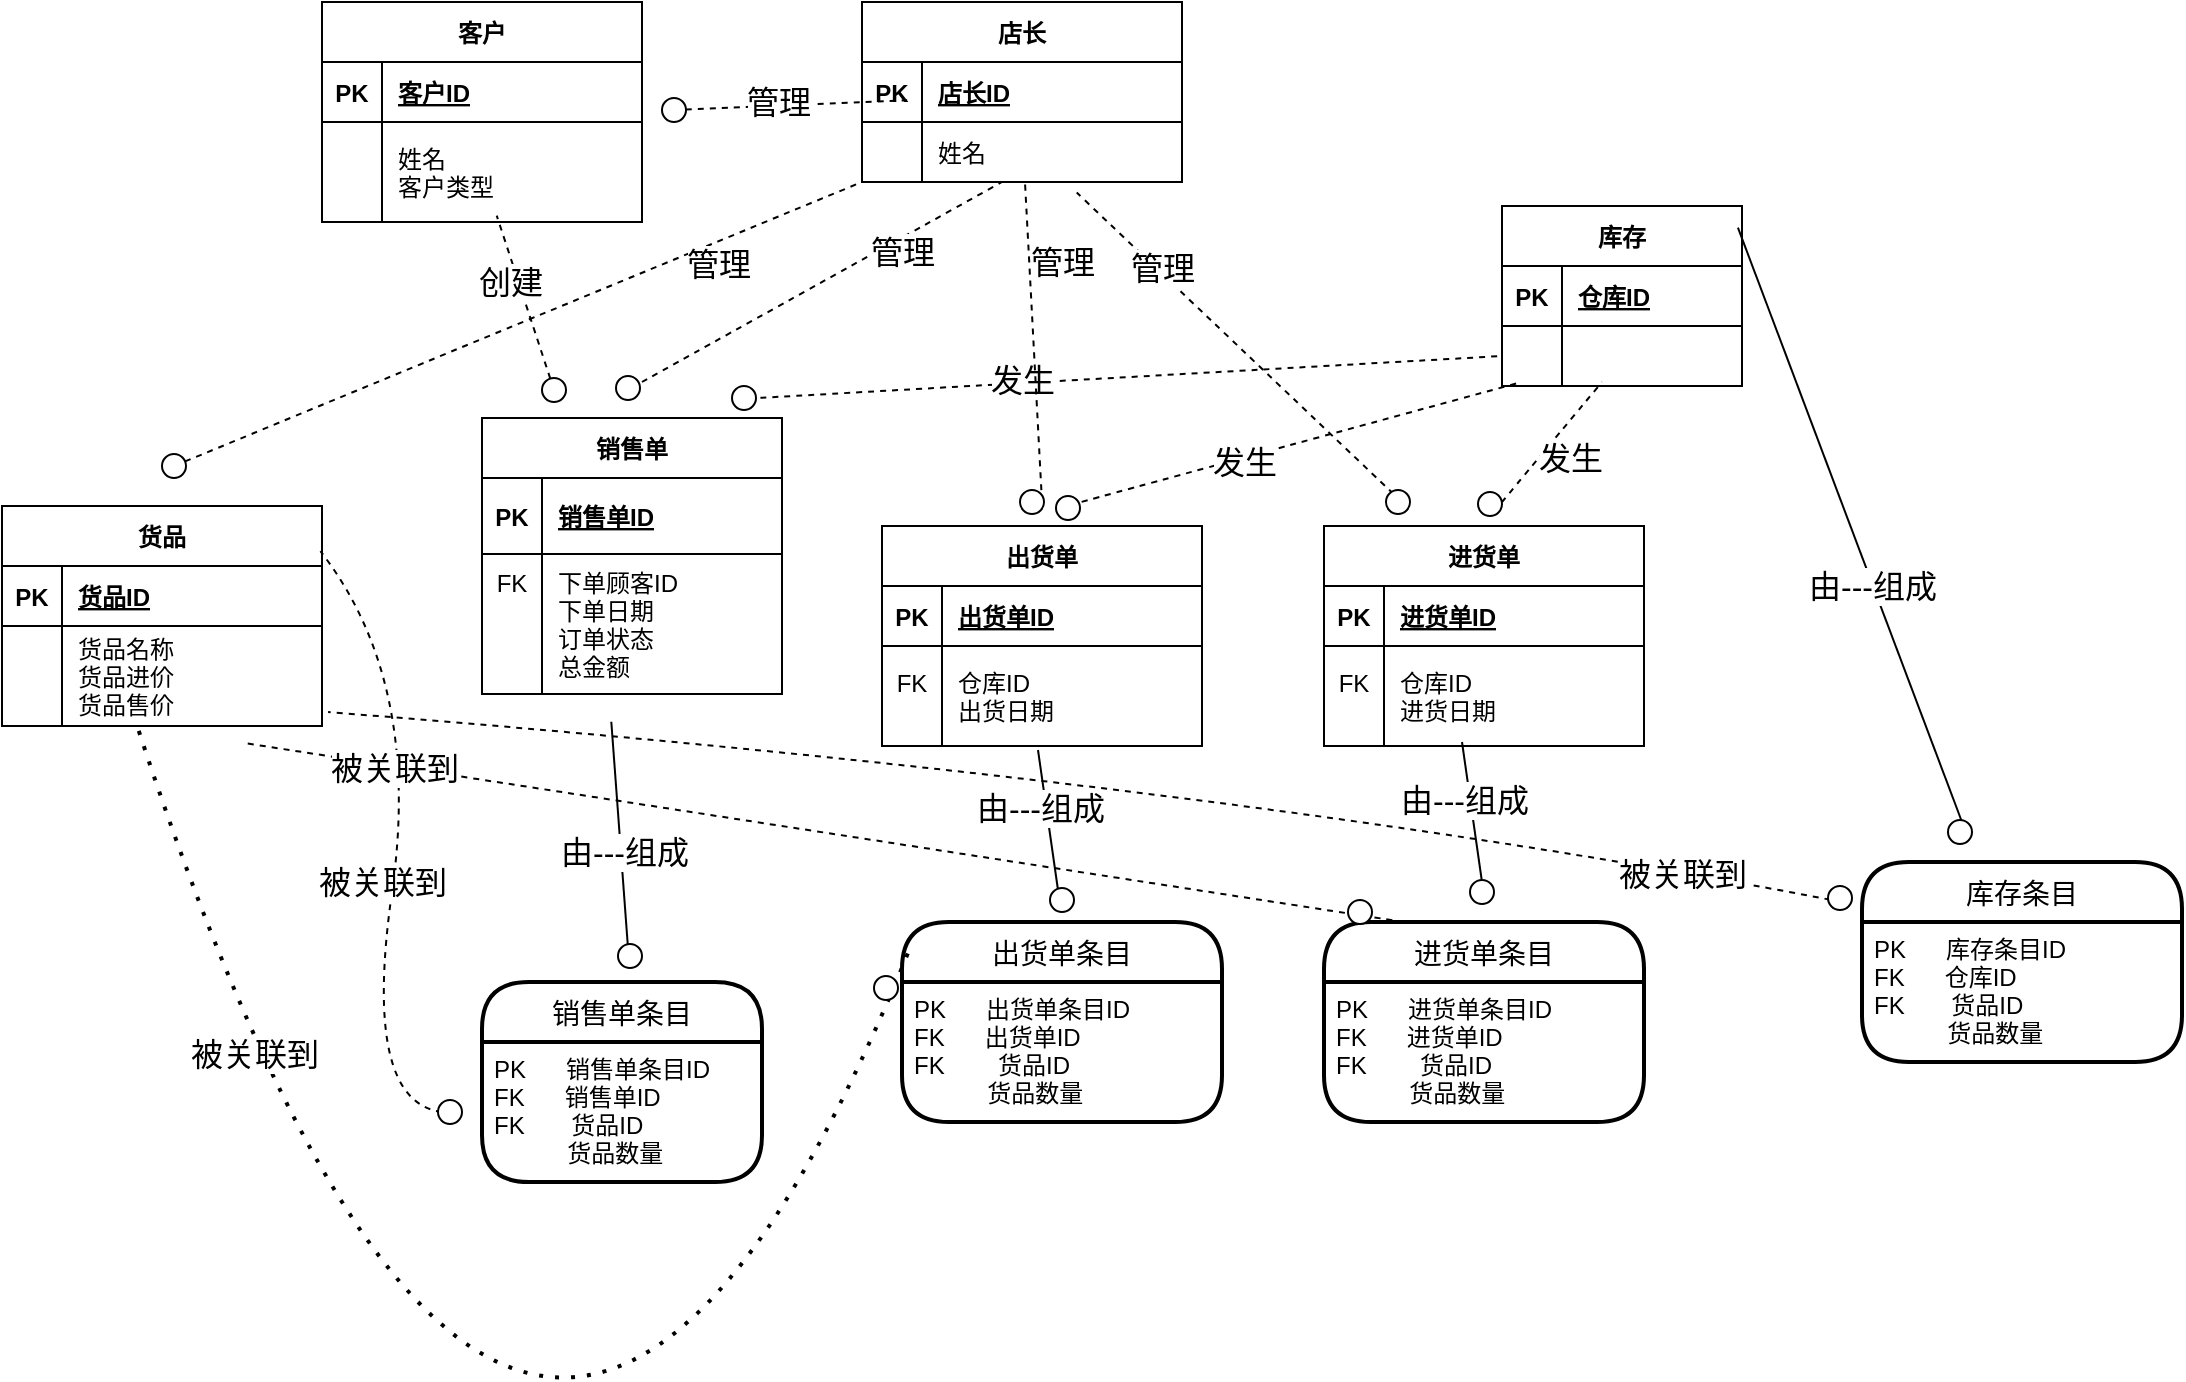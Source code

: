 <mxfile version="21.0.6" type="device"><diagram id="R2lEEEUBdFMjLlhIrx00" name="Page-1"><mxGraphModel dx="2332" dy="728" grid="1" gridSize="10" guides="1" tooltips="1" connect="1" arrows="1" fold="1" page="1" pageScale="1" pageWidth="850" pageHeight="1100" math="0" shadow="0" extFonts="Permanent Marker^https://fonts.googleapis.com/css?family=Permanent+Marker"><root><mxCell id="0"/><mxCell id="1" parent="0"/><mxCell id="C-vyLk0tnHw3VtMMgP7b-23" value="客户" style="shape=table;startSize=30;container=1;collapsible=1;childLayout=tableLayout;fixedRows=1;rowLines=0;fontStyle=1;align=center;resizeLast=1;" parent="1" vertex="1"><mxGeometry x="-90" y="20" width="160" height="110" as="geometry"/></mxCell><mxCell id="C-vyLk0tnHw3VtMMgP7b-24" value="" style="shape=partialRectangle;collapsible=0;dropTarget=0;pointerEvents=0;fillColor=none;points=[[0,0.5],[1,0.5]];portConstraint=eastwest;top=0;left=0;right=0;bottom=1;" parent="C-vyLk0tnHw3VtMMgP7b-23" vertex="1"><mxGeometry y="30" width="160" height="30" as="geometry"/></mxCell><mxCell id="C-vyLk0tnHw3VtMMgP7b-25" value="PK" style="shape=partialRectangle;overflow=hidden;connectable=0;fillColor=none;top=0;left=0;bottom=0;right=0;fontStyle=1;" parent="C-vyLk0tnHw3VtMMgP7b-24" vertex="1"><mxGeometry width="30" height="30" as="geometry"><mxRectangle width="30" height="30" as="alternateBounds"/></mxGeometry></mxCell><mxCell id="C-vyLk0tnHw3VtMMgP7b-26" value="客户ID" style="shape=partialRectangle;overflow=hidden;connectable=0;fillColor=none;top=0;left=0;bottom=0;right=0;align=left;spacingLeft=6;fontStyle=5;" parent="C-vyLk0tnHw3VtMMgP7b-24" vertex="1"><mxGeometry x="30" width="130" height="30" as="geometry"><mxRectangle width="130" height="30" as="alternateBounds"/></mxGeometry></mxCell><mxCell id="C-vyLk0tnHw3VtMMgP7b-27" value="" style="shape=partialRectangle;collapsible=0;dropTarget=0;pointerEvents=0;fillColor=none;points=[[0,0.5],[1,0.5]];portConstraint=eastwest;top=0;left=0;right=0;bottom=0;" parent="C-vyLk0tnHw3VtMMgP7b-23" vertex="1"><mxGeometry y="60" width="160" height="50" as="geometry"/></mxCell><mxCell id="C-vyLk0tnHw3VtMMgP7b-28" value="" style="shape=partialRectangle;overflow=hidden;connectable=0;fillColor=none;top=0;left=0;bottom=0;right=0;" parent="C-vyLk0tnHw3VtMMgP7b-27" vertex="1"><mxGeometry width="30" height="50" as="geometry"><mxRectangle width="30" height="50" as="alternateBounds"/></mxGeometry></mxCell><mxCell id="C-vyLk0tnHw3VtMMgP7b-29" value="姓名&#10;客户类型" style="shape=partialRectangle;overflow=hidden;connectable=0;fillColor=none;top=0;left=0;bottom=0;right=0;align=left;spacingLeft=6;" parent="C-vyLk0tnHw3VtMMgP7b-27" vertex="1"><mxGeometry x="30" width="130" height="50" as="geometry"><mxRectangle width="130" height="50" as="alternateBounds"/></mxGeometry></mxCell><mxCell id="9I0Iwtu_JgPCxbOSH_sj-4" value="店长" style="shape=table;startSize=30;container=1;collapsible=1;childLayout=tableLayout;fixedRows=1;rowLines=0;fontStyle=1;align=center;resizeLast=1;" parent="1" vertex="1"><mxGeometry x="180" y="20" width="160" height="90" as="geometry"/></mxCell><mxCell id="9I0Iwtu_JgPCxbOSH_sj-5" value="" style="shape=partialRectangle;collapsible=0;dropTarget=0;pointerEvents=0;fillColor=none;points=[[0,0.5],[1,0.5]];portConstraint=eastwest;top=0;left=0;right=0;bottom=1;" parent="9I0Iwtu_JgPCxbOSH_sj-4" vertex="1"><mxGeometry y="30" width="160" height="30" as="geometry"/></mxCell><mxCell id="9I0Iwtu_JgPCxbOSH_sj-6" value="PK" style="shape=partialRectangle;overflow=hidden;connectable=0;fillColor=none;top=0;left=0;bottom=0;right=0;fontStyle=1;" parent="9I0Iwtu_JgPCxbOSH_sj-5" vertex="1"><mxGeometry width="30" height="30" as="geometry"><mxRectangle width="30" height="30" as="alternateBounds"/></mxGeometry></mxCell><mxCell id="9I0Iwtu_JgPCxbOSH_sj-7" value="店长ID" style="shape=partialRectangle;overflow=hidden;connectable=0;fillColor=none;top=0;left=0;bottom=0;right=0;align=left;spacingLeft=6;fontStyle=5;" parent="9I0Iwtu_JgPCxbOSH_sj-5" vertex="1"><mxGeometry x="30" width="130" height="30" as="geometry"><mxRectangle width="130" height="30" as="alternateBounds"/></mxGeometry></mxCell><mxCell id="9I0Iwtu_JgPCxbOSH_sj-8" value="" style="shape=partialRectangle;collapsible=0;dropTarget=0;pointerEvents=0;fillColor=none;points=[[0,0.5],[1,0.5]];portConstraint=eastwest;top=0;left=0;right=0;bottom=0;" parent="9I0Iwtu_JgPCxbOSH_sj-4" vertex="1"><mxGeometry y="60" width="160" height="30" as="geometry"/></mxCell><mxCell id="9I0Iwtu_JgPCxbOSH_sj-9" value="" style="shape=partialRectangle;overflow=hidden;connectable=0;fillColor=none;top=0;left=0;bottom=0;right=0;" parent="9I0Iwtu_JgPCxbOSH_sj-8" vertex="1"><mxGeometry width="30" height="30" as="geometry"><mxRectangle width="30" height="30" as="alternateBounds"/></mxGeometry></mxCell><mxCell id="9I0Iwtu_JgPCxbOSH_sj-10" value="姓名" style="shape=partialRectangle;overflow=hidden;connectable=0;fillColor=none;top=0;left=0;bottom=0;right=0;align=left;spacingLeft=6;" parent="9I0Iwtu_JgPCxbOSH_sj-8" vertex="1"><mxGeometry x="30" width="130" height="30" as="geometry"><mxRectangle width="130" height="30" as="alternateBounds"/></mxGeometry></mxCell><mxCell id="9I0Iwtu_JgPCxbOSH_sj-11" value="库存" style="shape=table;startSize=30;container=1;collapsible=1;childLayout=tableLayout;fixedRows=1;rowLines=0;fontStyle=1;align=center;resizeLast=1;" parent="1" vertex="1"><mxGeometry x="500" y="122" width="120" height="90" as="geometry"/></mxCell><mxCell id="9I0Iwtu_JgPCxbOSH_sj-12" value="" style="shape=partialRectangle;collapsible=0;dropTarget=0;pointerEvents=0;fillColor=none;points=[[0,0.5],[1,0.5]];portConstraint=eastwest;top=0;left=0;right=0;bottom=1;" parent="9I0Iwtu_JgPCxbOSH_sj-11" vertex="1"><mxGeometry y="30" width="120" height="30" as="geometry"/></mxCell><mxCell id="9I0Iwtu_JgPCxbOSH_sj-13" value="PK" style="shape=partialRectangle;overflow=hidden;connectable=0;fillColor=none;top=0;left=0;bottom=0;right=0;fontStyle=1;" parent="9I0Iwtu_JgPCxbOSH_sj-12" vertex="1"><mxGeometry width="30" height="30" as="geometry"><mxRectangle width="30" height="30" as="alternateBounds"/></mxGeometry></mxCell><mxCell id="9I0Iwtu_JgPCxbOSH_sj-14" value="仓库ID" style="shape=partialRectangle;overflow=hidden;connectable=0;fillColor=none;top=0;left=0;bottom=0;right=0;align=left;spacingLeft=6;fontStyle=5;" parent="9I0Iwtu_JgPCxbOSH_sj-12" vertex="1"><mxGeometry x="30" width="90" height="30" as="geometry"><mxRectangle width="90" height="30" as="alternateBounds"/></mxGeometry></mxCell><mxCell id="9I0Iwtu_JgPCxbOSH_sj-15" value="" style="shape=partialRectangle;collapsible=0;dropTarget=0;pointerEvents=0;fillColor=none;points=[[0,0.5],[1,0.5]];portConstraint=eastwest;top=0;left=0;right=0;bottom=0;" parent="9I0Iwtu_JgPCxbOSH_sj-11" vertex="1"><mxGeometry y="60" width="120" height="30" as="geometry"/></mxCell><mxCell id="9I0Iwtu_JgPCxbOSH_sj-16" value="" style="shape=partialRectangle;overflow=hidden;connectable=0;fillColor=none;top=0;left=0;bottom=0;right=0;" parent="9I0Iwtu_JgPCxbOSH_sj-15" vertex="1"><mxGeometry width="30" height="30" as="geometry"><mxRectangle width="30" height="30" as="alternateBounds"/></mxGeometry></mxCell><mxCell id="9I0Iwtu_JgPCxbOSH_sj-17" value="" style="shape=partialRectangle;overflow=hidden;connectable=0;fillColor=none;top=0;left=0;bottom=0;right=0;align=left;spacingLeft=6;" parent="9I0Iwtu_JgPCxbOSH_sj-15" vertex="1"><mxGeometry x="30" width="90" height="30" as="geometry"><mxRectangle width="90" height="30" as="alternateBounds"/></mxGeometry></mxCell><mxCell id="9I0Iwtu_JgPCxbOSH_sj-48" value="库存条目" style="swimlane;childLayout=stackLayout;horizontal=1;startSize=30;horizontalStack=0;rounded=1;fontSize=14;fontStyle=0;strokeWidth=2;resizeParent=0;resizeLast=1;shadow=0;dashed=0;align=center;arcSize=26;" parent="1" vertex="1"><mxGeometry x="680" y="450" width="160" height="100" as="geometry"/></mxCell><mxCell id="9I0Iwtu_JgPCxbOSH_sj-49" value="PK      库存条目ID&#10;FK      仓库ID&#10;FK       货品ID&#10;           货品数量" style="align=left;strokeColor=none;fillColor=none;spacingLeft=4;fontSize=12;verticalAlign=top;resizable=0;rotatable=0;part=1;" parent="9I0Iwtu_JgPCxbOSH_sj-48" vertex="1"><mxGeometry y="30" width="160" height="70" as="geometry"/></mxCell><mxCell id="9I0Iwtu_JgPCxbOSH_sj-57" value="进货单条目" style="swimlane;childLayout=stackLayout;horizontal=1;startSize=30;horizontalStack=0;rounded=1;fontSize=14;fontStyle=0;strokeWidth=2;resizeParent=0;resizeLast=1;shadow=0;dashed=0;align=center;arcSize=26;" parent="1" vertex="1"><mxGeometry x="411" y="480" width="160" height="100" as="geometry"/></mxCell><mxCell id="9I0Iwtu_JgPCxbOSH_sj-58" value="PK      进货单条目ID&#10;FK      进货单ID&#10;FK        货品ID&#10;           货品数量" style="align=left;strokeColor=none;fillColor=none;spacingLeft=4;fontSize=12;verticalAlign=top;resizable=0;rotatable=0;part=1;" parent="9I0Iwtu_JgPCxbOSH_sj-57" vertex="1"><mxGeometry y="30" width="160" height="70" as="geometry"/></mxCell><mxCell id="9I0Iwtu_JgPCxbOSH_sj-61" value="出货单条目" style="swimlane;childLayout=stackLayout;horizontal=1;startSize=30;horizontalStack=0;rounded=1;fontSize=14;fontStyle=0;strokeWidth=2;resizeParent=0;resizeLast=1;shadow=0;dashed=0;align=center;arcSize=26;" parent="1" vertex="1"><mxGeometry x="200" y="480" width="160" height="100" as="geometry"/></mxCell><mxCell id="9I0Iwtu_JgPCxbOSH_sj-62" value="PK      出货单条目ID&#10;FK      出货单ID&#10;FK        货品ID&#10;           货品数量" style="align=left;strokeColor=none;fillColor=none;spacingLeft=4;fontSize=12;verticalAlign=top;resizable=0;rotatable=0;part=1;" parent="9I0Iwtu_JgPCxbOSH_sj-61" vertex="1"><mxGeometry y="30" width="160" height="70" as="geometry"/></mxCell><mxCell id="9I0Iwtu_JgPCxbOSH_sj-76" value="销售单条目" style="swimlane;childLayout=stackLayout;horizontal=1;startSize=30;horizontalStack=0;rounded=1;fontSize=14;fontStyle=0;strokeWidth=2;resizeParent=0;resizeLast=1;shadow=0;dashed=0;align=center;arcSize=26;" parent="1" vertex="1"><mxGeometry x="-10" y="510" width="140" height="100" as="geometry"/></mxCell><mxCell id="9I0Iwtu_JgPCxbOSH_sj-77" value="PK      销售单条目ID&#10;FK      销售单ID&#10;FK       货品ID&#10;           货品数量" style="align=left;strokeColor=none;fillColor=none;spacingLeft=4;fontSize=12;verticalAlign=top;resizable=0;rotatable=0;part=1;" parent="9I0Iwtu_JgPCxbOSH_sj-76" vertex="1"><mxGeometry y="30" width="140" height="70" as="geometry"/></mxCell><mxCell id="9I0Iwtu_JgPCxbOSH_sj-80" value="货品" style="shape=table;startSize=30;container=1;collapsible=1;childLayout=tableLayout;fixedRows=1;rowLines=0;fontStyle=1;align=center;resizeLast=1;" parent="1" vertex="1"><mxGeometry x="-250" y="272" width="160" height="110" as="geometry"/></mxCell><mxCell id="9I0Iwtu_JgPCxbOSH_sj-81" value="" style="shape=partialRectangle;collapsible=0;dropTarget=0;pointerEvents=0;fillColor=none;points=[[0,0.5],[1,0.5]];portConstraint=eastwest;top=0;left=0;right=0;bottom=1;" parent="9I0Iwtu_JgPCxbOSH_sj-80" vertex="1"><mxGeometry y="30" width="160" height="30" as="geometry"/></mxCell><mxCell id="9I0Iwtu_JgPCxbOSH_sj-82" value="PK" style="shape=partialRectangle;overflow=hidden;connectable=0;fillColor=none;top=0;left=0;bottom=0;right=0;fontStyle=1;" parent="9I0Iwtu_JgPCxbOSH_sj-81" vertex="1"><mxGeometry width="30" height="30" as="geometry"><mxRectangle width="30" height="30" as="alternateBounds"/></mxGeometry></mxCell><mxCell id="9I0Iwtu_JgPCxbOSH_sj-83" value="货品ID" style="shape=partialRectangle;overflow=hidden;connectable=0;fillColor=none;top=0;left=0;bottom=0;right=0;align=left;spacingLeft=6;fontStyle=5;" parent="9I0Iwtu_JgPCxbOSH_sj-81" vertex="1"><mxGeometry x="30" width="130" height="30" as="geometry"><mxRectangle width="130" height="30" as="alternateBounds"/></mxGeometry></mxCell><mxCell id="9I0Iwtu_JgPCxbOSH_sj-84" value="" style="shape=partialRectangle;collapsible=0;dropTarget=0;pointerEvents=0;fillColor=none;points=[[0,0.5],[1,0.5]];portConstraint=eastwest;top=0;left=0;right=0;bottom=0;" parent="9I0Iwtu_JgPCxbOSH_sj-80" vertex="1"><mxGeometry y="60" width="160" height="50" as="geometry"/></mxCell><mxCell id="9I0Iwtu_JgPCxbOSH_sj-85" value="" style="shape=partialRectangle;overflow=hidden;connectable=0;fillColor=none;top=0;left=0;bottom=0;right=0;" parent="9I0Iwtu_JgPCxbOSH_sj-84" vertex="1"><mxGeometry width="30" height="50" as="geometry"><mxRectangle width="30" height="50" as="alternateBounds"/></mxGeometry></mxCell><mxCell id="9I0Iwtu_JgPCxbOSH_sj-86" value="货品名称&#10;货品进价&#10;货品售价" style="shape=partialRectangle;overflow=hidden;connectable=0;fillColor=none;top=0;left=0;bottom=0;right=0;align=left;spacingLeft=6;" parent="9I0Iwtu_JgPCxbOSH_sj-84" vertex="1"><mxGeometry x="30" width="130" height="50" as="geometry"><mxRectangle width="130" height="50" as="alternateBounds"/></mxGeometry></mxCell><mxCell id="9I0Iwtu_JgPCxbOSH_sj-91" value="销售单" style="shape=table;startSize=30;container=1;collapsible=1;childLayout=tableLayout;fixedRows=1;rowLines=0;fontStyle=1;align=center;resizeLast=1;" parent="1" vertex="1"><mxGeometry x="-10" y="228" width="150" height="138" as="geometry"/></mxCell><mxCell id="9I0Iwtu_JgPCxbOSH_sj-92" value="" style="shape=partialRectangle;collapsible=0;dropTarget=0;pointerEvents=0;fillColor=none;points=[[0,0.5],[1,0.5]];portConstraint=eastwest;top=0;left=0;right=0;bottom=1;" parent="9I0Iwtu_JgPCxbOSH_sj-91" vertex="1"><mxGeometry y="30" width="150" height="38" as="geometry"/></mxCell><mxCell id="9I0Iwtu_JgPCxbOSH_sj-93" value="PK" style="shape=partialRectangle;overflow=hidden;connectable=0;fillColor=none;top=0;left=0;bottom=0;right=0;fontStyle=1;" parent="9I0Iwtu_JgPCxbOSH_sj-92" vertex="1"><mxGeometry width="30" height="38" as="geometry"><mxRectangle width="30" height="38" as="alternateBounds"/></mxGeometry></mxCell><mxCell id="9I0Iwtu_JgPCxbOSH_sj-94" value="销售单ID" style="shape=partialRectangle;overflow=hidden;connectable=0;fillColor=none;top=0;left=0;bottom=0;right=0;align=left;spacingLeft=6;fontStyle=5;" parent="9I0Iwtu_JgPCxbOSH_sj-92" vertex="1"><mxGeometry x="30" width="120" height="38" as="geometry"><mxRectangle width="120" height="38" as="alternateBounds"/></mxGeometry></mxCell><mxCell id="9I0Iwtu_JgPCxbOSH_sj-95" value="" style="shape=partialRectangle;collapsible=0;dropTarget=0;pointerEvents=0;fillColor=none;points=[[0,0.5],[1,0.5]];portConstraint=eastwest;top=0;left=0;right=0;bottom=0;" parent="9I0Iwtu_JgPCxbOSH_sj-91" vertex="1"><mxGeometry y="68" width="150" height="70" as="geometry"/></mxCell><mxCell id="9I0Iwtu_JgPCxbOSH_sj-96" value="FK&#10;&#10;&#10;" style="shape=partialRectangle;overflow=hidden;connectable=0;fillColor=none;top=0;left=0;bottom=0;right=0;" parent="9I0Iwtu_JgPCxbOSH_sj-95" vertex="1"><mxGeometry width="30" height="70" as="geometry"><mxRectangle width="30" height="70" as="alternateBounds"/></mxGeometry></mxCell><mxCell id="9I0Iwtu_JgPCxbOSH_sj-97" value="下单顾客ID&#10;下单日期&#10;订单状态&#10;总金额" style="shape=partialRectangle;overflow=hidden;connectable=0;fillColor=none;top=0;left=0;bottom=0;right=0;align=left;spacingLeft=6;" parent="9I0Iwtu_JgPCxbOSH_sj-95" vertex="1"><mxGeometry x="30" width="120" height="70" as="geometry"><mxRectangle width="120" height="70" as="alternateBounds"/></mxGeometry></mxCell><mxCell id="9I0Iwtu_JgPCxbOSH_sj-99" value="出货单" style="shape=table;startSize=30;container=1;collapsible=1;childLayout=tableLayout;fixedRows=1;rowLines=0;fontStyle=1;align=center;resizeLast=1;" parent="1" vertex="1"><mxGeometry x="190" y="282" width="160" height="110" as="geometry"/></mxCell><mxCell id="9I0Iwtu_JgPCxbOSH_sj-100" value="" style="shape=partialRectangle;collapsible=0;dropTarget=0;pointerEvents=0;fillColor=none;points=[[0,0.5],[1,0.5]];portConstraint=eastwest;top=0;left=0;right=0;bottom=1;" parent="9I0Iwtu_JgPCxbOSH_sj-99" vertex="1"><mxGeometry y="30" width="160" height="30" as="geometry"/></mxCell><mxCell id="9I0Iwtu_JgPCxbOSH_sj-101" value="PK" style="shape=partialRectangle;overflow=hidden;connectable=0;fillColor=none;top=0;left=0;bottom=0;right=0;fontStyle=1;" parent="9I0Iwtu_JgPCxbOSH_sj-100" vertex="1"><mxGeometry width="30" height="30" as="geometry"><mxRectangle width="30" height="30" as="alternateBounds"/></mxGeometry></mxCell><mxCell id="9I0Iwtu_JgPCxbOSH_sj-102" value="出货单ID" style="shape=partialRectangle;overflow=hidden;connectable=0;fillColor=none;top=0;left=0;bottom=0;right=0;align=left;spacingLeft=6;fontStyle=5;" parent="9I0Iwtu_JgPCxbOSH_sj-100" vertex="1"><mxGeometry x="30" width="130" height="30" as="geometry"><mxRectangle width="130" height="30" as="alternateBounds"/></mxGeometry></mxCell><mxCell id="9I0Iwtu_JgPCxbOSH_sj-103" value="" style="shape=partialRectangle;collapsible=0;dropTarget=0;pointerEvents=0;fillColor=none;points=[[0,0.5],[1,0.5]];portConstraint=eastwest;top=0;left=0;right=0;bottom=0;" parent="9I0Iwtu_JgPCxbOSH_sj-99" vertex="1"><mxGeometry y="60" width="160" height="50" as="geometry"/></mxCell><mxCell id="9I0Iwtu_JgPCxbOSH_sj-104" value="FK&#10;" style="shape=partialRectangle;overflow=hidden;connectable=0;fillColor=none;top=0;left=0;bottom=0;right=0;" parent="9I0Iwtu_JgPCxbOSH_sj-103" vertex="1"><mxGeometry width="30" height="50" as="geometry"><mxRectangle width="30" height="50" as="alternateBounds"/></mxGeometry></mxCell><mxCell id="9I0Iwtu_JgPCxbOSH_sj-105" value="仓库ID&#10;出货日期" style="shape=partialRectangle;overflow=hidden;connectable=0;fillColor=none;top=0;left=0;bottom=0;right=0;align=left;spacingLeft=6;" parent="9I0Iwtu_JgPCxbOSH_sj-103" vertex="1"><mxGeometry x="30" width="130" height="50" as="geometry"><mxRectangle width="130" height="50" as="alternateBounds"/></mxGeometry></mxCell><mxCell id="9I0Iwtu_JgPCxbOSH_sj-106" value="进货单" style="shape=table;startSize=30;container=1;collapsible=1;childLayout=tableLayout;fixedRows=1;rowLines=0;fontStyle=1;align=center;resizeLast=1;" parent="1" vertex="1"><mxGeometry x="411" y="282" width="160" height="110" as="geometry"/></mxCell><mxCell id="9I0Iwtu_JgPCxbOSH_sj-107" value="" style="shape=partialRectangle;collapsible=0;dropTarget=0;pointerEvents=0;fillColor=none;points=[[0,0.5],[1,0.5]];portConstraint=eastwest;top=0;left=0;right=0;bottom=1;" parent="9I0Iwtu_JgPCxbOSH_sj-106" vertex="1"><mxGeometry y="30" width="160" height="30" as="geometry"/></mxCell><mxCell id="9I0Iwtu_JgPCxbOSH_sj-108" value="PK" style="shape=partialRectangle;overflow=hidden;connectable=0;fillColor=none;top=0;left=0;bottom=0;right=0;fontStyle=1;" parent="9I0Iwtu_JgPCxbOSH_sj-107" vertex="1"><mxGeometry width="30" height="30" as="geometry"><mxRectangle width="30" height="30" as="alternateBounds"/></mxGeometry></mxCell><mxCell id="9I0Iwtu_JgPCxbOSH_sj-109" value="进货单ID" style="shape=partialRectangle;overflow=hidden;connectable=0;fillColor=none;top=0;left=0;bottom=0;right=0;align=left;spacingLeft=6;fontStyle=5;" parent="9I0Iwtu_JgPCxbOSH_sj-107" vertex="1"><mxGeometry x="30" width="130" height="30" as="geometry"><mxRectangle width="130" height="30" as="alternateBounds"/></mxGeometry></mxCell><mxCell id="9I0Iwtu_JgPCxbOSH_sj-110" value="" style="shape=partialRectangle;collapsible=0;dropTarget=0;pointerEvents=0;fillColor=none;points=[[0,0.5],[1,0.5]];portConstraint=eastwest;top=0;left=0;right=0;bottom=0;" parent="9I0Iwtu_JgPCxbOSH_sj-106" vertex="1"><mxGeometry y="60" width="160" height="50" as="geometry"/></mxCell><mxCell id="9I0Iwtu_JgPCxbOSH_sj-111" value="FK&#10;" style="shape=partialRectangle;overflow=hidden;connectable=0;fillColor=none;top=0;left=0;bottom=0;right=0;" parent="9I0Iwtu_JgPCxbOSH_sj-110" vertex="1"><mxGeometry width="30" height="50" as="geometry"><mxRectangle width="30" height="50" as="alternateBounds"/></mxGeometry></mxCell><mxCell id="9I0Iwtu_JgPCxbOSH_sj-112" value="仓库ID&#10;进货日期" style="shape=partialRectangle;overflow=hidden;connectable=0;fillColor=none;top=0;left=0;bottom=0;right=0;align=left;spacingLeft=6;" parent="9I0Iwtu_JgPCxbOSH_sj-110" vertex="1"><mxGeometry x="30" width="130" height="50" as="geometry"><mxRectangle width="130" height="50" as="alternateBounds"/></mxGeometry></mxCell><mxCell id="9I0Iwtu_JgPCxbOSH_sj-116" value="" style="endArrow=none;html=1;rounded=0;fontSize=12;startSize=14;endSize=14;sourcePerimeterSpacing=8;targetPerimeterSpacing=8;curved=1;entryX=0.983;entryY=0.12;entryDx=0;entryDy=0;entryPerimeter=0;" parent="1" target="9I0Iwtu_JgPCxbOSH_sj-11" edge="1"><mxGeometry width="50" height="50" relative="1" as="geometry"><mxPoint x="730" y="430" as="sourcePoint"/><mxPoint x="320" y="310" as="targetPoint"/></mxGeometry></mxCell><mxCell id="9I0Iwtu_JgPCxbOSH_sj-117" value="由---组成" style="edgeLabel;html=1;align=center;verticalAlign=middle;resizable=0;points=[];fontSize=16;" parent="9I0Iwtu_JgPCxbOSH_sj-116" vertex="1" connectable="0"><mxGeometry x="-0.2" y="1" relative="1" as="geometry"><mxPoint as="offset"/></mxGeometry></mxCell><mxCell id="9I0Iwtu_JgPCxbOSH_sj-118" value="" style="endArrow=none;html=1;rounded=0;fontSize=12;startSize=14;endSize=14;sourcePerimeterSpacing=8;targetPerimeterSpacing=8;curved=1;" parent="1" edge="1"><mxGeometry width="50" height="50" relative="1" as="geometry"><mxPoint x="490" y="460" as="sourcePoint"/><mxPoint x="480" y="390" as="targetPoint"/></mxGeometry></mxCell><mxCell id="9I0Iwtu_JgPCxbOSH_sj-119" value="由---组成" style="edgeLabel;html=1;align=center;verticalAlign=middle;resizable=0;points=[];fontSize=16;" parent="9I0Iwtu_JgPCxbOSH_sj-118" vertex="1" connectable="0"><mxGeometry x="0.632" y="1" relative="1" as="geometry"><mxPoint y="16" as="offset"/></mxGeometry></mxCell><mxCell id="9I0Iwtu_JgPCxbOSH_sj-121" value="" style="endArrow=none;html=1;rounded=0;fontSize=12;startSize=14;endSize=14;sourcePerimeterSpacing=8;targetPerimeterSpacing=8;curved=1;" parent="1" edge="1"><mxGeometry width="50" height="50" relative="1" as="geometry"><mxPoint x="278" y="464" as="sourcePoint"/><mxPoint x="268" y="394" as="targetPoint"/></mxGeometry></mxCell><mxCell id="9I0Iwtu_JgPCxbOSH_sj-122" value="由---组成" style="edgeLabel;html=1;align=center;verticalAlign=middle;resizable=0;points=[];fontSize=16;" parent="9I0Iwtu_JgPCxbOSH_sj-121" vertex="1" connectable="0"><mxGeometry x="0.632" y="1" relative="1" as="geometry"><mxPoint y="16" as="offset"/></mxGeometry></mxCell><mxCell id="9I0Iwtu_JgPCxbOSH_sj-123" value="" style="endArrow=none;html=1;rounded=0;fontSize=12;startSize=14;endSize=14;sourcePerimeterSpacing=8;targetPerimeterSpacing=8;curved=1;entryX=0.431;entryY=1.198;entryDx=0;entryDy=0;entryPerimeter=0;" parent="1" target="9I0Iwtu_JgPCxbOSH_sj-95" edge="1"><mxGeometry width="50" height="50" relative="1" as="geometry"><mxPoint x="63" y="493" as="sourcePoint"/><mxPoint x="53" y="423" as="targetPoint"/></mxGeometry></mxCell><mxCell id="9I0Iwtu_JgPCxbOSH_sj-124" value="由---组成" style="edgeLabel;html=1;align=center;verticalAlign=middle;resizable=0;points=[];fontSize=16;" parent="9I0Iwtu_JgPCxbOSH_sj-123" vertex="1" connectable="0"><mxGeometry x="0.632" y="1" relative="1" as="geometry"><mxPoint x="6" y="44" as="offset"/></mxGeometry></mxCell><mxCell id="9I0Iwtu_JgPCxbOSH_sj-126" value="" style="endArrow=none;dashed=1;html=1;rounded=0;fontSize=12;startSize=14;endSize=14;sourcePerimeterSpacing=8;targetPerimeterSpacing=8;curved=1;" parent="1" edge="1"><mxGeometry width="50" height="50" relative="1" as="geometry"><mxPoint x="500" y="270" as="sourcePoint"/><mxPoint x="550" y="210" as="targetPoint"/></mxGeometry></mxCell><mxCell id="9I0Iwtu_JgPCxbOSH_sj-127" value="发生" style="edgeLabel;html=1;align=center;verticalAlign=middle;resizable=0;points=[];fontSize=16;" parent="9I0Iwtu_JgPCxbOSH_sj-126" vertex="1" connectable="0"><mxGeometry x="-0.38" y="-3" relative="1" as="geometry"><mxPoint x="16" y="-6" as="offset"/></mxGeometry></mxCell><mxCell id="9I0Iwtu_JgPCxbOSH_sj-128" value="" style="endArrow=none;dashed=1;html=1;rounded=0;fontSize=12;startSize=14;endSize=14;sourcePerimeterSpacing=8;targetPerimeterSpacing=8;curved=1;exitX=0.589;exitY=-0.096;exitDx=0;exitDy=0;exitPerimeter=0;entryX=0.083;entryY=0.933;entryDx=0;entryDy=0;entryPerimeter=0;" parent="1" source="9I0Iwtu_JgPCxbOSH_sj-99" target="9I0Iwtu_JgPCxbOSH_sj-15" edge="1"><mxGeometry width="50" height="50" relative="1" as="geometry"><mxPoint x="444" y="267" as="sourcePoint"/><mxPoint x="494" y="207" as="targetPoint"/></mxGeometry></mxCell><mxCell id="9I0Iwtu_JgPCxbOSH_sj-129" value="发生" style="edgeLabel;html=1;align=center;verticalAlign=middle;resizable=0;points=[];fontSize=16;" parent="9I0Iwtu_JgPCxbOSH_sj-128" vertex="1" connectable="0"><mxGeometry x="-0.38" y="-3" relative="1" as="geometry"><mxPoint x="16" y="-6" as="offset"/></mxGeometry></mxCell><mxCell id="9I0Iwtu_JgPCxbOSH_sj-130" value="" style="endArrow=none;dashed=1;html=1;rounded=0;fontSize=12;startSize=14;endSize=14;sourcePerimeterSpacing=8;targetPerimeterSpacing=8;curved=1;entryX=0;entryY=0.5;entryDx=0;entryDy=0;exitX=0.928;exitY=-0.073;exitDx=0;exitDy=0;exitPerimeter=0;" parent="1" source="9I0Iwtu_JgPCxbOSH_sj-91" target="9I0Iwtu_JgPCxbOSH_sj-15" edge="1"><mxGeometry width="50" height="50" relative="1" as="geometry"><mxPoint x="90" y="270" as="sourcePoint"/><mxPoint x="504" y="217" as="targetPoint"/></mxGeometry></mxCell><mxCell id="9I0Iwtu_JgPCxbOSH_sj-131" value="发生" style="edgeLabel;html=1;align=center;verticalAlign=middle;resizable=0;points=[];fontSize=16;" parent="9I0Iwtu_JgPCxbOSH_sj-130" vertex="1" connectable="0"><mxGeometry x="-0.38" y="-3" relative="1" as="geometry"><mxPoint x="16" y="-6" as="offset"/></mxGeometry></mxCell><mxCell id="9I0Iwtu_JgPCxbOSH_sj-132" value="" style="endArrow=none;dashed=1;html=1;rounded=0;fontSize=12;startSize=14;endSize=14;sourcePerimeterSpacing=8;targetPerimeterSpacing=8;curved=1;" parent="1" edge="1"><mxGeometry width="50" height="50" relative="1" as="geometry"><mxPoint x="70" y="210" as="sourcePoint"/><mxPoint x="250" y="110" as="targetPoint"/></mxGeometry></mxCell><mxCell id="9I0Iwtu_JgPCxbOSH_sj-133" value="管理" style="edgeLabel;html=1;align=center;verticalAlign=middle;resizable=0;points=[];fontSize=16;" parent="9I0Iwtu_JgPCxbOSH_sj-132" vertex="1" connectable="0"><mxGeometry x="0.735" y="-3" relative="1" as="geometry"><mxPoint x="-28" y="19" as="offset"/></mxGeometry></mxCell><mxCell id="9I0Iwtu_JgPCxbOSH_sj-135" value="" style="endArrow=none;dashed=1;html=1;rounded=0;fontSize=12;startSize=14;endSize=14;sourcePerimeterSpacing=8;targetPerimeterSpacing=8;curved=1;entryX=0.509;entryY=0.973;entryDx=0;entryDy=0;entryPerimeter=0;" parent="1" target="9I0Iwtu_JgPCxbOSH_sj-8" edge="1"><mxGeometry width="50" height="50" relative="1" as="geometry"><mxPoint x="270" y="270" as="sourcePoint"/><mxPoint x="259.92" y="128.34" as="targetPoint"/></mxGeometry></mxCell><mxCell id="9I0Iwtu_JgPCxbOSH_sj-137" value="" style="endArrow=none;dashed=1;html=1;rounded=0;fontSize=12;startSize=14;endSize=14;sourcePerimeterSpacing=8;targetPerimeterSpacing=8;curved=1;entryX=0.671;entryY=1.176;entryDx=0;entryDy=0;entryPerimeter=0;" parent="1" target="9I0Iwtu_JgPCxbOSH_sj-8" edge="1"><mxGeometry width="50" height="50" relative="1" as="geometry"><mxPoint x="450" y="270" as="sourcePoint"/><mxPoint x="269.92" y="138.34" as="targetPoint"/></mxGeometry></mxCell><mxCell id="9I0Iwtu_JgPCxbOSH_sj-138" value="管理" style="edgeLabel;html=1;align=center;verticalAlign=middle;resizable=0;points=[];fontSize=16;" parent="9I0Iwtu_JgPCxbOSH_sj-137" vertex="1" connectable="0"><mxGeometry x="0.735" y="-3" relative="1" as="geometry"><mxPoint x="19" y="19" as="offset"/></mxGeometry></mxCell><mxCell id="9I0Iwtu_JgPCxbOSH_sj-139" value="管理" style="text;html=1;resizable=0;autosize=1;align=center;verticalAlign=middle;points=[];fillColor=none;strokeColor=none;rounded=0;fontSize=16;" parent="1" vertex="1"><mxGeometry x="250" y="135" width="60" height="30" as="geometry"/></mxCell><mxCell id="9I0Iwtu_JgPCxbOSH_sj-140" value="" style="endArrow=none;dashed=1;html=1;rounded=0;fontSize=12;startSize=14;endSize=14;targetPerimeterSpacing=8;curved=1;entryX=0.546;entryY=0.936;entryDx=0;entryDy=0;entryPerimeter=0;startArrow=none;" parent="1" source="9I0Iwtu_JgPCxbOSH_sj-153" target="C-vyLk0tnHw3VtMMgP7b-27" edge="1"><mxGeometry width="50" height="50" relative="1" as="geometry"><mxPoint x="30" y="210" as="sourcePoint"/><mxPoint x="260" y="120" as="targetPoint"/></mxGeometry></mxCell><mxCell id="9I0Iwtu_JgPCxbOSH_sj-141" value="创建" style="edgeLabel;html=1;align=center;verticalAlign=middle;resizable=0;points=[];fontSize=16;" parent="9I0Iwtu_JgPCxbOSH_sj-140" vertex="1" connectable="0"><mxGeometry x="0.735" y="-3" relative="1" as="geometry"><mxPoint y="23" as="offset"/></mxGeometry></mxCell><mxCell id="9I0Iwtu_JgPCxbOSH_sj-142" value="" style="endArrow=none;dashed=1;html=1;dashPattern=1 3;strokeWidth=2;rounded=0;fontSize=12;startSize=14;endSize=14;sourcePerimeterSpacing=8;targetPerimeterSpacing=8;curved=1;entryX=0.425;entryY=1.025;entryDx=0;entryDy=0;entryPerimeter=0;exitX=0.018;exitY=-0.203;exitDx=0;exitDy=0;exitPerimeter=0;" parent="1" source="9I0Iwtu_JgPCxbOSH_sj-62" target="9I0Iwtu_JgPCxbOSH_sj-84" edge="1"><mxGeometry width="50" height="50" relative="1" as="geometry"><mxPoint x="90" y="310" as="sourcePoint"/><mxPoint x="140" y="260" as="targetPoint"/><Array as="points"><mxPoint x="10" y="970"/></Array></mxGeometry></mxCell><mxCell id="9I0Iwtu_JgPCxbOSH_sj-148" value="被关联到" style="edgeLabel;html=1;align=center;verticalAlign=middle;resizable=0;points=[];fontSize=16;" parent="9I0Iwtu_JgPCxbOSH_sj-142" vertex="1" connectable="0"><mxGeometry x="0.694" y="-4" relative="1" as="geometry"><mxPoint as="offset"/></mxGeometry></mxCell><mxCell id="9I0Iwtu_JgPCxbOSH_sj-143" value="" style="endArrow=none;dashed=1;html=1;rounded=0;fontSize=12;startSize=14;endSize=14;sourcePerimeterSpacing=8;targetPerimeterSpacing=8;curved=1;entryX=0.995;entryY=-0.248;entryDx=0;entryDy=0;entryPerimeter=0;" parent="1" target="9I0Iwtu_JgPCxbOSH_sj-81" edge="1"><mxGeometry width="50" height="50" relative="1" as="geometry"><mxPoint x="-30" y="575" as="sourcePoint"/><mxPoint x="-70" y="320" as="targetPoint"/><Array as="points"><mxPoint x="-70" y="570"/><mxPoint x="-40" y="360"/></Array></mxGeometry></mxCell><mxCell id="9I0Iwtu_JgPCxbOSH_sj-144" value="被关联到" style="edgeLabel;html=1;align=center;verticalAlign=middle;resizable=0;points=[];fontSize=16;" parent="9I0Iwtu_JgPCxbOSH_sj-143" vertex="1" connectable="0"><mxGeometry x="0.529" y="2" relative="1" as="geometry"><mxPoint x="-16" y="102" as="offset"/></mxGeometry></mxCell><mxCell id="9I0Iwtu_JgPCxbOSH_sj-147" value="" style="endArrow=none;dashed=1;html=1;rounded=0;fontSize=12;startSize=14;endSize=14;sourcePerimeterSpacing=8;targetPerimeterSpacing=8;curved=1;exitX=0.25;exitY=0;exitDx=0;exitDy=0;entryX=0.758;entryY=1.171;entryDx=0;entryDy=0;entryPerimeter=0;" parent="1" source="9I0Iwtu_JgPCxbOSH_sj-57" target="9I0Iwtu_JgPCxbOSH_sj-84" edge="1"><mxGeometry width="50" height="50" relative="1" as="geometry"><mxPoint x="90" y="320" as="sourcePoint"/><mxPoint x="-110" y="420" as="targetPoint"/></mxGeometry></mxCell><mxCell id="9I0Iwtu_JgPCxbOSH_sj-149" value="被关联到" style="edgeLabel;html=1;align=center;verticalAlign=middle;resizable=0;points=[];fontSize=16;" parent="9I0Iwtu_JgPCxbOSH_sj-147" vertex="1" connectable="0"><mxGeometry x="0.742" y="2" relative="1" as="geometry"><mxPoint y="-1" as="offset"/></mxGeometry></mxCell><mxCell id="9I0Iwtu_JgPCxbOSH_sj-150" value="" style="endArrow=none;dashed=1;html=1;rounded=0;fontSize=12;startSize=14;endSize=14;sourcePerimeterSpacing=8;targetPerimeterSpacing=8;curved=1;entryX=1.019;entryY=0.861;entryDx=0;entryDy=0;entryPerimeter=0;" parent="1" target="9I0Iwtu_JgPCxbOSH_sj-84" edge="1"><mxGeometry width="50" height="50" relative="1" as="geometry"><mxPoint x="670" y="470" as="sourcePoint"/><mxPoint x="-72.0" y="384.43" as="targetPoint"/><Array as="points"><mxPoint x="360" y="410"/></Array></mxGeometry></mxCell><mxCell id="9I0Iwtu_JgPCxbOSH_sj-151" value="被关联到" style="edgeLabel;html=1;align=center;verticalAlign=middle;resizable=0;points=[];fontSize=16;" parent="9I0Iwtu_JgPCxbOSH_sj-150" vertex="1" connectable="0"><mxGeometry x="0.742" y="2" relative="1" as="geometry"><mxPoint x="579" y="71" as="offset"/></mxGeometry></mxCell><mxCell id="9I0Iwtu_JgPCxbOSH_sj-153" value="" style="ellipse;whiteSpace=wrap;html=1;aspect=fixed;fontSize=16;" parent="1" vertex="1"><mxGeometry x="20" y="208" width="12" height="12" as="geometry"/></mxCell><mxCell id="9I0Iwtu_JgPCxbOSH_sj-157" value="" style="ellipse;whiteSpace=wrap;html=1;aspect=fixed;fontSize=16;" parent="1" vertex="1"><mxGeometry x="57" y="207" width="12" height="12" as="geometry"/></mxCell><mxCell id="9I0Iwtu_JgPCxbOSH_sj-158" value="" style="ellipse;whiteSpace=wrap;html=1;aspect=fixed;fontSize=16;" parent="1" vertex="1"><mxGeometry x="115" y="212" width="12" height="12" as="geometry"/></mxCell><mxCell id="9I0Iwtu_JgPCxbOSH_sj-159" value="" style="ellipse;whiteSpace=wrap;html=1;aspect=fixed;fontSize=16;" parent="1" vertex="1"><mxGeometry x="259" y="264" width="12" height="12" as="geometry"/></mxCell><mxCell id="9I0Iwtu_JgPCxbOSH_sj-160" value="" style="ellipse;whiteSpace=wrap;html=1;aspect=fixed;fontSize=16;" parent="1" vertex="1"><mxGeometry x="277" y="267" width="12" height="12" as="geometry"/></mxCell><mxCell id="9I0Iwtu_JgPCxbOSH_sj-161" value="" style="ellipse;whiteSpace=wrap;html=1;aspect=fixed;fontSize=16;" parent="1" vertex="1"><mxGeometry x="442" y="264" width="12" height="12" as="geometry"/></mxCell><mxCell id="9I0Iwtu_JgPCxbOSH_sj-162" value="" style="ellipse;whiteSpace=wrap;html=1;aspect=fixed;fontSize=16;" parent="1" vertex="1"><mxGeometry x="488" y="265" width="12" height="12" as="geometry"/></mxCell><mxCell id="9I0Iwtu_JgPCxbOSH_sj-163" value="" style="ellipse;whiteSpace=wrap;html=1;aspect=fixed;fontSize=16;" parent="1" vertex="1"><mxGeometry x="723" y="429" width="12" height="12" as="geometry"/></mxCell><mxCell id="9I0Iwtu_JgPCxbOSH_sj-164" value="" style="ellipse;whiteSpace=wrap;html=1;aspect=fixed;fontSize=16;" parent="1" vertex="1"><mxGeometry x="663" y="462" width="12" height="12" as="geometry"/></mxCell><mxCell id="9I0Iwtu_JgPCxbOSH_sj-165" value="" style="ellipse;whiteSpace=wrap;html=1;aspect=fixed;fontSize=16;" parent="1" vertex="1"><mxGeometry x="484" y="459" width="12" height="12" as="geometry"/></mxCell><mxCell id="9I0Iwtu_JgPCxbOSH_sj-166" value="" style="ellipse;whiteSpace=wrap;html=1;aspect=fixed;fontSize=16;" parent="1" vertex="1"><mxGeometry x="423" y="469" width="12" height="12" as="geometry"/></mxCell><mxCell id="9I0Iwtu_JgPCxbOSH_sj-167" value="" style="ellipse;whiteSpace=wrap;html=1;aspect=fixed;fontSize=16;" parent="1" vertex="1"><mxGeometry x="274" y="463" width="12" height="12" as="geometry"/></mxCell><mxCell id="9I0Iwtu_JgPCxbOSH_sj-168" value="" style="ellipse;whiteSpace=wrap;html=1;aspect=fixed;fontSize=16;" parent="1" vertex="1"><mxGeometry x="186" y="507" width="12" height="12" as="geometry"/></mxCell><mxCell id="9I0Iwtu_JgPCxbOSH_sj-169" value="" style="ellipse;whiteSpace=wrap;html=1;aspect=fixed;fontSize=16;" parent="1" vertex="1"><mxGeometry x="58" y="491" width="12" height="12" as="geometry"/></mxCell><mxCell id="9I0Iwtu_JgPCxbOSH_sj-170" value="" style="ellipse;whiteSpace=wrap;html=1;aspect=fixed;fontSize=16;" parent="1" vertex="1"><mxGeometry x="-32" y="569" width="12" height="12" as="geometry"/></mxCell><mxCell id="iI2omZfZKZk8-zMj2Nd9-2" value="" style="endArrow=none;dashed=1;html=1;rounded=0;fontSize=12;startSize=14;endSize=14;targetPerimeterSpacing=8;curved=1;startArrow=none;entryX=0.141;entryY=-0.364;entryDx=0;entryDy=0;entryPerimeter=0;" edge="1" parent="1" source="iI2omZfZKZk8-zMj2Nd9-4" target="9I0Iwtu_JgPCxbOSH_sj-8"><mxGeometry width="50" height="50" relative="1" as="geometry"><mxPoint x="90" y="70" as="sourcePoint"/><mxPoint x="170" y="70" as="targetPoint"/></mxGeometry></mxCell><mxCell id="iI2omZfZKZk8-zMj2Nd9-3" value="管理" style="edgeLabel;html=1;align=center;verticalAlign=middle;resizable=0;points=[];fontSize=16;" vertex="1" connectable="0" parent="iI2omZfZKZk8-zMj2Nd9-2"><mxGeometry x="0.735" y="-3" relative="1" as="geometry"><mxPoint x="-50" y="-3" as="offset"/></mxGeometry></mxCell><mxCell id="iI2omZfZKZk8-zMj2Nd9-5" value="" style="endArrow=none;dashed=1;html=1;rounded=0;fontSize=12;startSize=14;endSize=14;sourcePerimeterSpacing=8;curved=1;" edge="1" parent="1" target="iI2omZfZKZk8-zMj2Nd9-4"><mxGeometry width="50" height="50" relative="1" as="geometry"><mxPoint x="90" y="70" as="sourcePoint"/><mxPoint x="170" y="70" as="targetPoint"/></mxGeometry></mxCell><mxCell id="iI2omZfZKZk8-zMj2Nd9-4" value="" style="ellipse;whiteSpace=wrap;html=1;aspect=fixed;fontSize=16;" vertex="1" parent="1"><mxGeometry x="80" y="68" width="12" height="12" as="geometry"/></mxCell><mxCell id="iI2omZfZKZk8-zMj2Nd9-8" value="" style="endArrow=none;dashed=1;html=1;rounded=0;fontSize=12;startSize=14;endSize=14;targetPerimeterSpacing=8;curved=1;startArrow=none;" edge="1" parent="1" source="iI2omZfZKZk8-zMj2Nd9-10"><mxGeometry width="50" height="50" relative="1" as="geometry"><mxPoint x="-160" y="250" as="sourcePoint"/><mxPoint x="180" y="110" as="targetPoint"/></mxGeometry></mxCell><mxCell id="iI2omZfZKZk8-zMj2Nd9-9" value="管理" style="edgeLabel;html=1;align=center;verticalAlign=middle;resizable=0;points=[];fontSize=16;" vertex="1" connectable="0" parent="iI2omZfZKZk8-zMj2Nd9-8"><mxGeometry x="0.735" y="-3" relative="1" as="geometry"><mxPoint x="-28" y="19" as="offset"/></mxGeometry></mxCell><mxCell id="iI2omZfZKZk8-zMj2Nd9-11" value="" style="endArrow=none;dashed=1;html=1;rounded=0;fontSize=12;startSize=14;endSize=14;curved=1;startArrow=none;" edge="1" parent="1" target="iI2omZfZKZk8-zMj2Nd9-10"><mxGeometry width="50" height="50" relative="1" as="geometry"><mxPoint x="-160" y="250" as="sourcePoint"/><mxPoint x="180" y="110" as="targetPoint"/></mxGeometry></mxCell><mxCell id="iI2omZfZKZk8-zMj2Nd9-10" value="" style="ellipse;whiteSpace=wrap;html=1;aspect=fixed;fontSize=16;" vertex="1" parent="1"><mxGeometry x="-170" y="246" width="12" height="12" as="geometry"/></mxCell></root></mxGraphModel></diagram></mxfile>